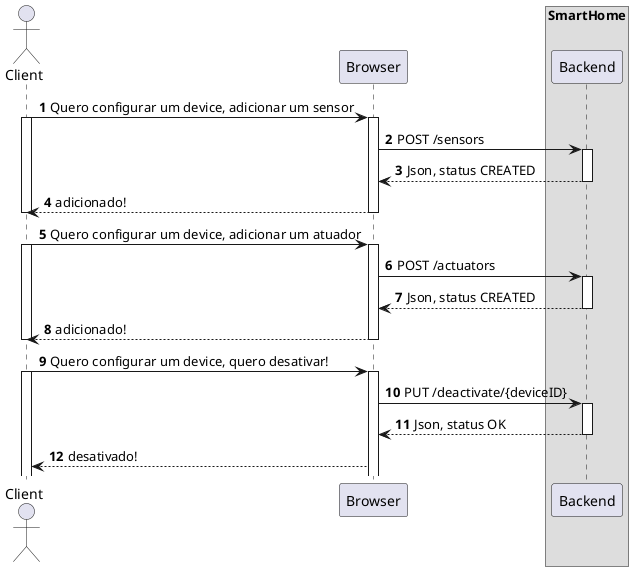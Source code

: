 @startuml
'https://plantuml.com/sequence-diagram
!pragma layout smetana

autonumber

actor "Client" as User
participant Browser as FE
    box SmartHome
    participant Backend as BE
    end box


User -> FE :  Quero configurar um device, adicionar um sensor
activate FE
activate User

FE -> BE : POST /sensors
activate BE

BE --> FE : Json, status CREATED
deactivate BE

FE --> User : adicionado!
deactivate FE
deactivate User

User -> FE :  Quero configurar um device, adicionar um atuador
activate FE
activate User

FE -> BE : POST /actuators
activate BE

BE --> FE :  Json, status CREATED
deactivate BE

FE --> User : adicionado!
deactivate FE
deactivate User

User -> FE :  Quero configurar um device, quero desativar!
activate FE
activate User

FE -> BE : PUT /deactivate/{deviceID}
activate BE

BE --> FE :  Json, status OK
deactivate BE

FE --> User : desativado!





@endumll